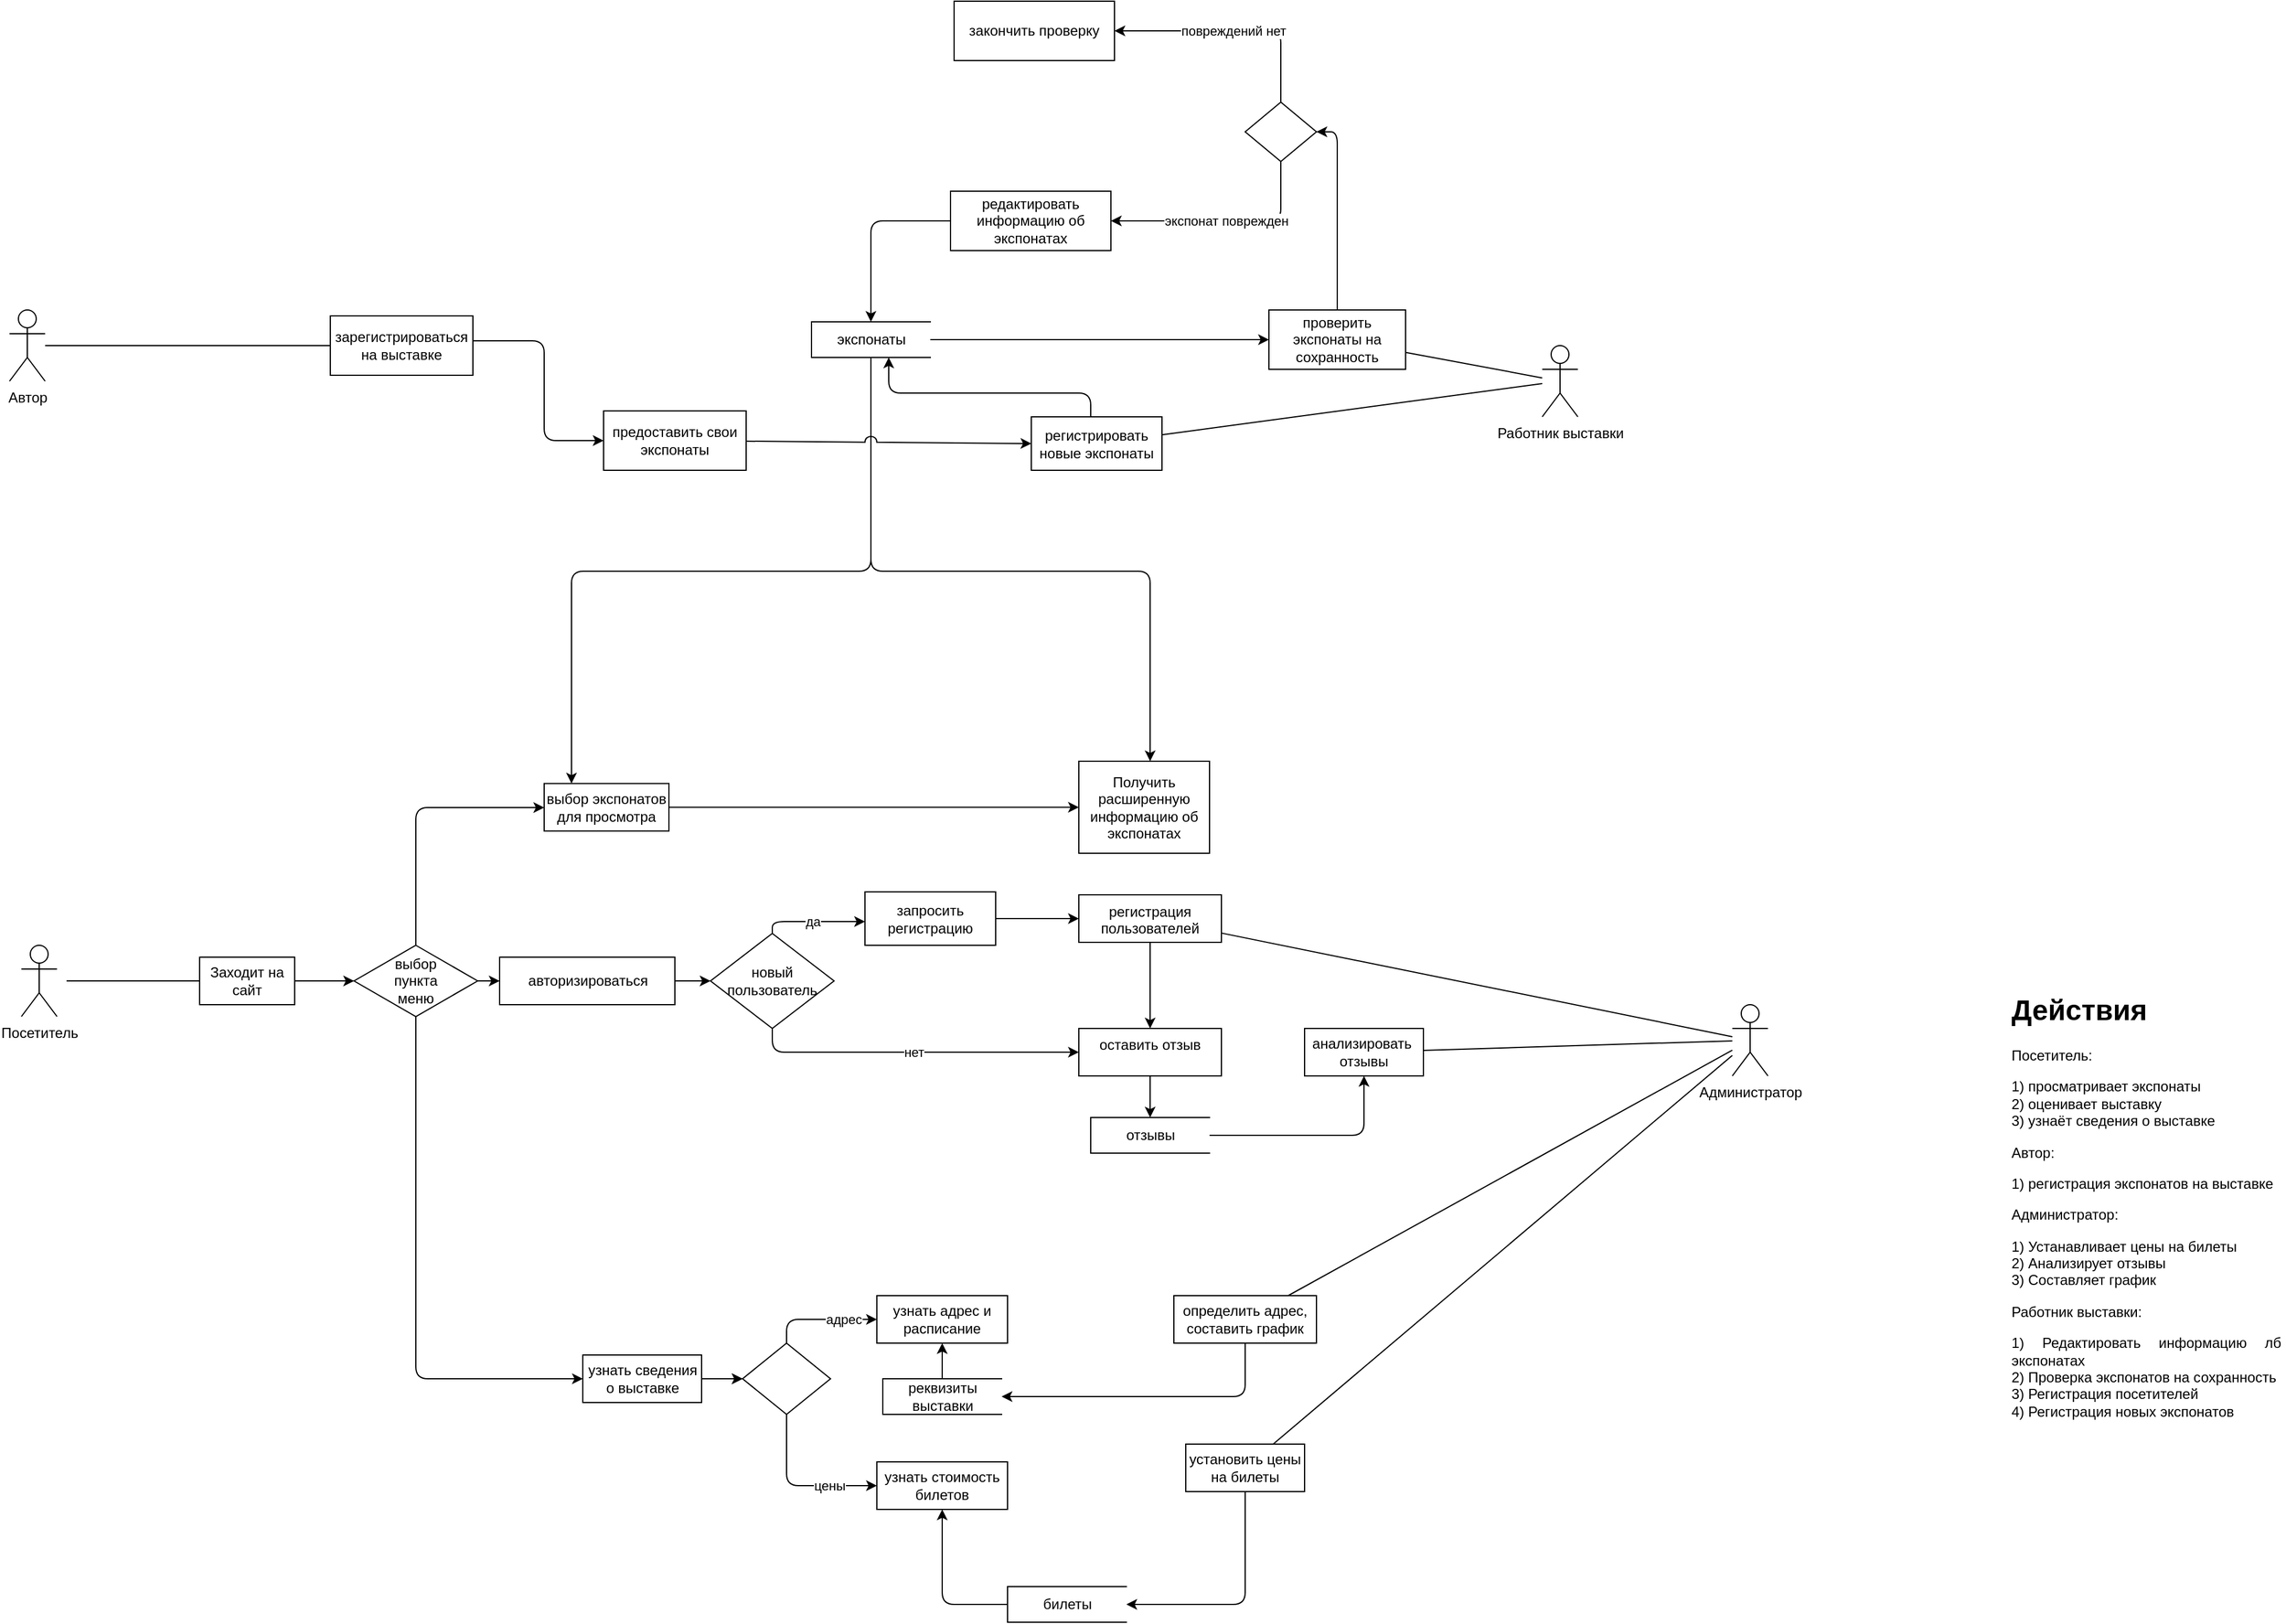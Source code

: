 <mxfile version="15.5.0" type="github" pages="2">
  <diagram id="r_qnH1HllNbgKLjlJHCZ" name="Page-1">
    <mxGraphModel dx="2048" dy="1845" grid="1" gridSize="10" guides="1" tooltips="1" connect="1" arrows="1" fold="1" page="1" pageScale="1" pageWidth="827" pageHeight="1169" math="0" shadow="0">
      <root>
        <mxCell id="0" />
        <mxCell id="1" parent="0" />
        <mxCell id="lHqvFT1bvPYRfDelncX7-1" value="&lt;h1&gt;Действия&lt;/h1&gt;&lt;p&gt;Посетитель:&lt;/p&gt;&lt;p style=&quot;text-align: justify&quot;&gt;&lt;span&gt;1) п&lt;/span&gt;&lt;span&gt;росматривает экспонаты&lt;/span&gt;&lt;br&gt;&lt;span&gt;2) оценивает выставку&lt;/span&gt;&lt;br&gt;&lt;span&gt;3) узнаёт сведения о выставке&lt;/span&gt;&lt;br&gt;&lt;/p&gt;&lt;p style=&quot;text-align: justify&quot;&gt;&lt;span&gt;Автор:&lt;/span&gt;&lt;/p&gt;&lt;p style=&quot;text-align: justify&quot;&gt;&lt;span&gt;1) регистрация экспонатов на выставке&lt;/span&gt;&lt;/p&gt;&lt;p style=&quot;text-align: justify&quot;&gt;&lt;span&gt;Администратор:&lt;/span&gt;&lt;/p&gt;&lt;p style=&quot;text-align: justify&quot;&gt;&lt;/p&gt;&lt;div style=&quot;text-align: justify&quot;&gt;&lt;span style=&quot;text-align: left&quot;&gt;1) Устанавливает цены на билеты&lt;/span&gt;&lt;br&gt;&lt;span&gt;2) Анализирует отзывы&lt;/span&gt;&lt;br&gt;&lt;span style=&quot;text-align: left&quot;&gt;3) Составляет график&lt;/span&gt;&lt;/div&gt;&lt;p style=&quot;text-align: justify&quot;&gt;&lt;span style=&quot;text-align: left&quot;&gt;Работник выставки:&lt;/span&gt;&lt;/p&gt;&lt;p style=&quot;text-align: justify&quot;&gt;&lt;span style=&quot;text-align: left&quot;&gt;1) Редактировать информацию лб экспонатах&lt;/span&gt;&lt;br&gt;&lt;span style=&quot;text-align: left&quot;&gt;2) Проверка экспонатов на сохранность&lt;/span&gt;&lt;br&gt;&lt;span style=&quot;text-align: left&quot;&gt;3) Регистрация посетителей&lt;/span&gt;&lt;br&gt;&lt;span style=&quot;text-align: left&quot;&gt;4) Регистрация новых экспонатов&lt;/span&gt;&lt;br&gt;&lt;/p&gt;&lt;p&gt;&lt;/p&gt;&lt;p&gt;&lt;/p&gt;" style="text;html=1;strokeColor=none;fillColor=none;spacing=5;spacingTop=-20;whiteSpace=wrap;overflow=hidden;rounded=0;hachureGap=4;pointerEvents=0;" parent="1" vertex="1">
          <mxGeometry x="1580" y="160" width="235" height="490" as="geometry" />
        </mxCell>
        <mxCell id="lHqvFT1bvPYRfDelncX7-2" value="Посетитель" style="shape=umlActor;verticalLabelPosition=bottom;verticalAlign=top;html=1;outlineConnect=0;hachureGap=4;pointerEvents=0;" parent="1" vertex="1">
          <mxGeometry x="-90" y="125" width="30" height="60" as="geometry" />
        </mxCell>
        <mxCell id="lHqvFT1bvPYRfDelncX7-4" value="Заходит на сайт" style="rounded=0;whiteSpace=wrap;html=1;hachureGap=4;pointerEvents=0;strokeWidth=1;" parent="1" vertex="1">
          <mxGeometry x="60" y="135" width="80" height="40" as="geometry" />
        </mxCell>
        <mxCell id="lHqvFT1bvPYRfDelncX7-7" value="" style="endArrow=none;html=1;startSize=14;endSize=14;sourcePerimeterSpacing=8;" parent="1" source="lHqvFT1bvPYRfDelncX7-2" target="lHqvFT1bvPYRfDelncX7-4" edge="1">
          <mxGeometry width="50" height="50" relative="1" as="geometry">
            <mxPoint x="78" y="135" as="sourcePoint" />
            <mxPoint x="150" y="135" as="targetPoint" />
          </mxGeometry>
        </mxCell>
        <mxCell id="sl1VM2rF2HRLAQbvGdmn-1" value="" style="edgeStyle=orthogonalEdgeStyle;orthogonalLoop=1;jettySize=auto;html=1;endArrow=classic;endFill=1;" parent="1" source="lHqvFT1bvPYRfDelncX7-8" target="r-15waiu_1S-d-hb9AJj-9" edge="1">
          <mxGeometry relative="1" as="geometry" />
        </mxCell>
        <mxCell id="lHqvFT1bvPYRfDelncX7-8" value="узнать сведения о выставке" style="rounded=0;whiteSpace=wrap;html=1;hachureGap=4;pointerEvents=0;strokeWidth=1;" parent="1" vertex="1">
          <mxGeometry x="382.5" y="470" width="100" height="40" as="geometry" />
        </mxCell>
        <mxCell id="r-15waiu_1S-d-hb9AJj-3" value="" style="endArrow=classic;html=1;endFill=1;edgeStyle=orthogonalEdgeStyle;" parent="1" source="c1FEFGugaIV8QcKKH6_m-8" target="lHqvFT1bvPYRfDelncX7-8" edge="1">
          <mxGeometry width="50" height="50" relative="1" as="geometry">
            <mxPoint x="250" y="200" as="sourcePoint" />
            <mxPoint x="400" y="300" as="targetPoint" />
            <Array as="points">
              <mxPoint x="242" y="490" />
            </Array>
          </mxGeometry>
        </mxCell>
        <mxCell id="r-15waiu_1S-d-hb9AJj-6" value="узнать стоимость билетов" style="rounded=0;whiteSpace=wrap;html=1;hachureGap=4;pointerEvents=0;strokeWidth=1;" parent="1" vertex="1">
          <mxGeometry x="630" y="560" width="110" height="40" as="geometry" />
        </mxCell>
        <mxCell id="r-15waiu_1S-d-hb9AJj-7" value="узнать адрес и расписание" style="rounded=0;whiteSpace=wrap;html=1;hachureGap=4;pointerEvents=0;strokeWidth=1;" parent="1" vertex="1">
          <mxGeometry x="630" y="420" width="110" height="40" as="geometry" />
        </mxCell>
        <mxCell id="r-15waiu_1S-d-hb9AJj-9" value="" style="strokeWidth=1;html=1;shape=mxgraph.flowchart.decision;whiteSpace=wrap;" parent="1" vertex="1">
          <mxGeometry x="517" y="460" width="74" height="60" as="geometry" />
        </mxCell>
        <mxCell id="r-15waiu_1S-d-hb9AJj-10" value="" style="endArrow=classic;html=1;edgeStyle=orthogonalEdgeStyle;" parent="1" source="lHqvFT1bvPYRfDelncX7-8" target="r-15waiu_1S-d-hb9AJj-9" edge="1">
          <mxGeometry width="50" height="50" relative="1" as="geometry">
            <mxPoint x="490" y="600" as="sourcePoint" />
            <mxPoint x="520" y="490" as="targetPoint" />
          </mxGeometry>
        </mxCell>
        <mxCell id="r-15waiu_1S-d-hb9AJj-12" value="адрес" style="endArrow=classic;html=1;rounded=1;edgeStyle=orthogonalEdgeStyle;" parent="1" source="r-15waiu_1S-d-hb9AJj-9" target="r-15waiu_1S-d-hb9AJj-7" edge="1">
          <mxGeometry x="0.412" relative="1" as="geometry">
            <mxPoint x="554" y="460" as="sourcePoint" />
            <mxPoint x="560" y="570" as="targetPoint" />
            <Array as="points">
              <mxPoint x="554" y="440" />
            </Array>
            <mxPoint as="offset" />
          </mxGeometry>
        </mxCell>
        <mxCell id="r-15waiu_1S-d-hb9AJj-15" value="цены" style="endArrow=classic;html=1;rounded=1;edgeStyle=orthogonalEdgeStyle;" parent="1" source="r-15waiu_1S-d-hb9AJj-9" target="r-15waiu_1S-d-hb9AJj-6" edge="1">
          <mxGeometry x="0.412" relative="1" as="geometry">
            <mxPoint x="460" y="570" as="sourcePoint" />
            <mxPoint x="560" y="570" as="targetPoint" />
            <Array as="points">
              <mxPoint x="554" y="580" />
            </Array>
            <mxPoint as="offset" />
          </mxGeometry>
        </mxCell>
        <mxCell id="r-15waiu_1S-d-hb9AJj-18" value="" style="endArrow=classic;html=1;fontSize=12;endFill=1;edgeStyle=orthogonalEdgeStyle;" parent="1" source="lHqvFT1bvPYRfDelncX7-4" target="c1FEFGugaIV8QcKKH6_m-8" edge="1">
          <mxGeometry width="50" height="50" relative="1" as="geometry">
            <mxPoint x="340" y="245" as="sourcePoint" />
            <mxPoint x="270" y="135" as="targetPoint" />
          </mxGeometry>
        </mxCell>
        <mxCell id="r-15waiu_1S-d-hb9AJj-20" value="авторизироваться" style="rounded=0;whiteSpace=wrap;html=1;hachureGap=4;pointerEvents=0;strokeWidth=1;" parent="1" vertex="1">
          <mxGeometry x="312.5" y="135" width="147.5" height="40" as="geometry" />
        </mxCell>
        <mxCell id="r-15waiu_1S-d-hb9AJj-22" value="выбор экспонатов для просмотра" style="rounded=0;whiteSpace=wrap;html=1;hachureGap=4;pointerEvents=0;strokeWidth=1;" parent="1" vertex="1">
          <mxGeometry x="350" y="-11.25" width="105" height="40" as="geometry" />
        </mxCell>
        <mxCell id="r-15waiu_1S-d-hb9AJj-24" value="" style="endArrow=classic;html=1;fontSize=12;edgeStyle=orthogonalEdgeStyle;" parent="1" source="r-15waiu_1S-d-hb9AJj-25" target="r-15waiu_1S-d-hb9AJj-22" edge="1">
          <mxGeometry width="50" height="50" relative="1" as="geometry">
            <mxPoint x="360.278" y="42.5" as="sourcePoint" />
            <mxPoint x="395" y="-27.5" as="targetPoint" />
            <Array as="points">
              <mxPoint x="625" y="-190" />
              <mxPoint x="373" y="-190" />
            </Array>
          </mxGeometry>
        </mxCell>
        <mxCell id="85DmUei8049jXZ2GYsxg-7" style="edgeStyle=orthogonalEdgeStyle;orthogonalLoop=1;jettySize=auto;html=1;endFill=1;" parent="1" source="r-15waiu_1S-d-hb9AJj-25" target="3kWsDrp7f7O6ou7B2QP6-20" edge="1">
          <mxGeometry relative="1" as="geometry" />
        </mxCell>
        <mxCell id="r-15waiu_1S-d-hb9AJj-25" value="экспонаты" style="html=1;dashed=0;whitespace=wrap;shape=partialRectangle;right=0;fontSize=12;strokeWidth=1;" parent="1" vertex="1">
          <mxGeometry x="575" y="-400" width="100" height="30" as="geometry" />
        </mxCell>
        <mxCell id="r-15waiu_1S-d-hb9AJj-33" value="" style="endArrow=classic;html=1;fontSize=11;edgeStyle=orthogonalEdgeStyle;" parent="1" source="r-15waiu_1S-d-hb9AJj-22" target="3kWsDrp7f7O6ou7B2QP6-3" edge="1">
          <mxGeometry width="50" height="50" relative="1" as="geometry">
            <mxPoint x="345" y="-27.5" as="sourcePoint" />
            <mxPoint x="452" y="-77.5" as="targetPoint" />
          </mxGeometry>
        </mxCell>
        <mxCell id="r-15waiu_1S-d-hb9AJj-36" value="Автор" style="shape=umlActor;verticalLabelPosition=bottom;verticalAlign=top;html=1;outlineConnect=0;fontSize=12;strokeWidth=1;" parent="1" vertex="1">
          <mxGeometry x="-100" y="-410" width="30" height="60" as="geometry" />
        </mxCell>
        <mxCell id="r-15waiu_1S-d-hb9AJj-38" value="" style="endArrow=none;html=1;fontSize=12;endFill=0;" parent="1" source="r-15waiu_1S-d-hb9AJj-36" target="r-15waiu_1S-d-hb9AJj-41" edge="1">
          <mxGeometry width="50" height="50" relative="1" as="geometry">
            <mxPoint x="120" y="-380" as="sourcePoint" />
            <mxPoint x="275" y="-53.895" as="targetPoint" />
          </mxGeometry>
        </mxCell>
        <mxCell id="r-15waiu_1S-d-hb9AJj-41" value="зарегистрироваться на выставке" style="rounded=0;whiteSpace=wrap;html=1;hachureGap=4;pointerEvents=0;strokeWidth=1;" parent="1" vertex="1">
          <mxGeometry x="170" y="-405" width="120" height="50" as="geometry" />
        </mxCell>
        <mxCell id="91sg-GzbIH8BGs3r1V0l-6" value="" style="orthogonalLoop=1;jettySize=auto;html=1;endArrow=none;endFill=0;" parent="1" source="r-15waiu_1S-d-hb9AJj-58" target="91sg-GzbIH8BGs3r1V0l-5" edge="1">
          <mxGeometry relative="1" as="geometry" />
        </mxCell>
        <mxCell id="r-15waiu_1S-d-hb9AJj-58" value="Администратор" style="shape=umlActor;verticalLabelPosition=bottom;verticalAlign=top;html=1;outlineConnect=0;fontSize=12;strokeWidth=1;" parent="1" vertex="1">
          <mxGeometry x="1350" y="175" width="30" height="60" as="geometry" />
        </mxCell>
        <mxCell id="r-15waiu_1S-d-hb9AJj-61" value="" style="endArrow=none;html=1;fontSize=12;endFill=0;" parent="1" source="r-15waiu_1S-d-hb9AJj-58" target="r-15waiu_1S-d-hb9AJj-62" edge="1">
          <mxGeometry width="50" height="50" relative="1" as="geometry">
            <mxPoint x="860" y="240" as="sourcePoint" />
            <mxPoint x="930" y="170" as="targetPoint" />
          </mxGeometry>
        </mxCell>
        <mxCell id="r-15waiu_1S-d-hb9AJj-62" value="установить цены&lt;br&gt;на билеты" style="rounded=0;whiteSpace=wrap;html=1;hachureGap=4;pointerEvents=0;strokeWidth=1;" parent="1" vertex="1">
          <mxGeometry x="890" y="545" width="100" height="40" as="geometry" />
        </mxCell>
        <mxCell id="r-15waiu_1S-d-hb9AJj-64" value="" style="endArrow=none;html=1;fontSize=12;endFill=0;" parent="1" source="r-15waiu_1S-d-hb9AJj-58" target="r-15waiu_1S-d-hb9AJj-65" edge="1">
          <mxGeometry width="50" height="50" relative="1" as="geometry">
            <mxPoint x="880" y="110" as="sourcePoint" />
            <mxPoint x="930" y="100" as="targetPoint" />
          </mxGeometry>
        </mxCell>
        <mxCell id="r-15waiu_1S-d-hb9AJj-65" value="анализировать&amp;nbsp;&lt;br&gt;отзывы" style="rounded=0;whiteSpace=wrap;html=1;hachureGap=4;pointerEvents=0;strokeWidth=1;" parent="1" vertex="1">
          <mxGeometry x="990" y="195" width="100" height="40" as="geometry" />
        </mxCell>
        <mxCell id="r-15waiu_1S-d-hb9AJj-67" value="" style="endArrow=none;html=1;fontSize=12;endFill=0;" parent="1" source="r-15waiu_1S-d-hb9AJj-58" target="r-15waiu_1S-d-hb9AJj-68" edge="1">
          <mxGeometry width="50" height="50" relative="1" as="geometry">
            <mxPoint x="760" y="390" as="sourcePoint" />
            <mxPoint x="920" y="321" as="targetPoint" />
          </mxGeometry>
        </mxCell>
        <mxCell id="r-15waiu_1S-d-hb9AJj-68" value="определить адрес, составить график" style="rounded=0;whiteSpace=wrap;html=1;hachureGap=4;pointerEvents=0;strokeWidth=1;" parent="1" vertex="1">
          <mxGeometry x="880" y="420" width="120" height="40" as="geometry" />
        </mxCell>
        <mxCell id="3kWsDrp7f7O6ou7B2QP6-3" value="Получить расширенную информацию об экспонатах" style="rounded=0;whiteSpace=wrap;html=1;hachureGap=4;pointerEvents=0;strokeWidth=1;" parent="1" vertex="1">
          <mxGeometry x="800" y="-30" width="110" height="77.5" as="geometry" />
        </mxCell>
        <mxCell id="3kWsDrp7f7O6ou7B2QP6-14" value="Работник выставки" style="shape=umlActor;verticalLabelPosition=bottom;verticalAlign=top;html=1;outlineConnect=0;fontSize=12;strokeWidth=1;" parent="1" vertex="1">
          <mxGeometry x="1190" y="-380" width="30" height="60" as="geometry" />
        </mxCell>
        <mxCell id="3kWsDrp7f7O6ou7B2QP6-15" value="" style="endArrow=none;html=1;fontSize=12;endFill=0;" parent="1" source="3kWsDrp7f7O6ou7B2QP6-14" target="3kWsDrp7f7O6ou7B2QP6-16" edge="1">
          <mxGeometry width="50" height="50" relative="1" as="geometry">
            <mxPoint x="995" y="-176.935" as="sourcePoint" />
            <mxPoint x="905" y="-340" as="targetPoint" />
          </mxGeometry>
        </mxCell>
        <mxCell id="3kWsDrp7f7O6ou7B2QP6-16" value="регистрировать новые экспонаты" style="rounded=0;whiteSpace=wrap;html=1;hachureGap=4;pointerEvents=0;strokeWidth=1;" parent="1" vertex="1">
          <mxGeometry x="760" y="-320" width="110" height="45" as="geometry" />
        </mxCell>
        <mxCell id="85DmUei8049jXZ2GYsxg-12" style="edgeStyle=orthogonalEdgeStyle;orthogonalLoop=1;jettySize=auto;html=1;endFill=1;" parent="1" source="3kWsDrp7f7O6ou7B2QP6-18" target="r-15waiu_1S-d-hb9AJj-25" edge="1">
          <mxGeometry relative="1" as="geometry" />
        </mxCell>
        <mxCell id="3kWsDrp7f7O6ou7B2QP6-18" value="редактировать информацию об экспонатах" style="rounded=0;whiteSpace=wrap;html=1;hachureGap=4;pointerEvents=0;strokeWidth=1;" parent="1" vertex="1">
          <mxGeometry x="692" y="-510" width="135" height="50" as="geometry" />
        </mxCell>
        <mxCell id="3kWsDrp7f7O6ou7B2QP6-19" value="" style="endArrow=none;html=1;fontSize=12;endFill=0;" parent="1" source="3kWsDrp7f7O6ou7B2QP6-14" target="3kWsDrp7f7O6ou7B2QP6-20" edge="1">
          <mxGeometry width="50" height="50" relative="1" as="geometry">
            <mxPoint x="995" y="-190" as="sourcePoint" />
            <mxPoint x="895" y="-189" as="targetPoint" />
          </mxGeometry>
        </mxCell>
        <mxCell id="3kWsDrp7f7O6ou7B2QP6-29" value="" style="endArrow=classic;html=1;edgeStyle=orthogonalEdgeStyle;" parent="1" source="r-15waiu_1S-d-hb9AJj-62" target="85DmUei8049jXZ2GYsxg-18" edge="1">
          <mxGeometry width="50" height="50" relative="1" as="geometry">
            <mxPoint x="690" y="440" as="sourcePoint" />
            <mxPoint x="430" y="580" as="targetPoint" />
            <Array as="points">
              <mxPoint x="940" y="680" />
            </Array>
          </mxGeometry>
        </mxCell>
        <mxCell id="3kWsDrp7f7O6ou7B2QP6-30" value="" style="endArrow=classic;html=1;jumpStyle=arc;jumpSize=10;edgeStyle=orthogonalEdgeStyle;" parent="1" source="r-15waiu_1S-d-hb9AJj-68" target="85DmUei8049jXZ2GYsxg-16" edge="1">
          <mxGeometry width="50" height="50" relative="1" as="geometry">
            <mxPoint x="690" y="430" as="sourcePoint" />
            <mxPoint x="740" y="380" as="targetPoint" />
            <Array as="points">
              <mxPoint x="940" y="505" />
            </Array>
          </mxGeometry>
        </mxCell>
        <mxCell id="3kWsDrp7f7O6ou7B2QP6-32" value="" style="endArrow=classic;html=1;edgeStyle=orthogonalEdgeStyle;" parent="1" source="r-15waiu_1S-d-hb9AJj-25" target="3kWsDrp7f7O6ou7B2QP6-3" edge="1">
          <mxGeometry width="50" height="50" relative="1" as="geometry">
            <mxPoint x="570" y="40" as="sourcePoint" />
            <mxPoint x="620" y="-10" as="targetPoint" />
            <Array as="points">
              <mxPoint x="625" y="-190" />
              <mxPoint x="860" y="-190" />
            </Array>
          </mxGeometry>
        </mxCell>
        <mxCell id="3kWsDrp7f7O6ou7B2QP6-33" value="" style="endArrow=classic;html=1;endFill=1;edgeStyle=orthogonalEdgeStyle;" parent="1" source="c1FEFGugaIV8QcKKH6_m-8" target="r-15waiu_1S-d-hb9AJj-22" edge="1">
          <mxGeometry width="50" height="50" relative="1" as="geometry">
            <mxPoint x="570" y="40" as="sourcePoint" />
            <mxPoint x="620" y="-10" as="targetPoint" />
            <Array as="points">
              <mxPoint x="242" y="9" />
            </Array>
          </mxGeometry>
        </mxCell>
        <mxCell id="c1FEFGugaIV8QcKKH6_m-9" style="edgeStyle=orthogonalEdgeStyle;orthogonalLoop=1;jettySize=auto;html=1;endArrow=classic;endFill=1;" parent="1" source="c1FEFGugaIV8QcKKH6_m-8" target="r-15waiu_1S-d-hb9AJj-20" edge="1">
          <mxGeometry relative="1" as="geometry" />
        </mxCell>
        <mxCell id="c1FEFGugaIV8QcKKH6_m-8" value="выбор&lt;br&gt;пункта&lt;br&gt;меню" style="strokeWidth=1;html=1;shape=mxgraph.flowchart.decision;whiteSpace=wrap;" parent="1" vertex="1">
          <mxGeometry x="190" y="125" width="104" height="60" as="geometry" />
        </mxCell>
        <mxCell id="91sg-GzbIH8BGs3r1V0l-1" value="" style="endArrow=classic;html=1;fontSize=12;endFill=1;edgeStyle=orthogonalEdgeStyle;" parent="1" source="r-15waiu_1S-d-hb9AJj-20" target="91sg-GzbIH8BGs3r1V0l-2" edge="1">
          <mxGeometry width="50" height="50" relative="1" as="geometry">
            <mxPoint x="470.0" y="155.0" as="sourcePoint" />
            <mxPoint x="600" y="135" as="targetPoint" />
          </mxGeometry>
        </mxCell>
        <mxCell id="91sg-GzbIH8BGs3r1V0l-3" value="да" style="edgeStyle=orthogonalEdgeStyle;orthogonalLoop=1;jettySize=auto;html=1;endArrow=classic;endFill=1;" parent="1" source="91sg-GzbIH8BGs3r1V0l-2" edge="1">
          <mxGeometry relative="1" as="geometry">
            <mxPoint x="620" y="105.0" as="targetPoint" />
            <Array as="points">
              <mxPoint x="542" y="105" />
            </Array>
          </mxGeometry>
        </mxCell>
        <mxCell id="91sg-GzbIH8BGs3r1V0l-9" value="нет" style="edgeStyle=orthogonalEdgeStyle;orthogonalLoop=1;jettySize=auto;html=1;endFill=1;" parent="1" source="91sg-GzbIH8BGs3r1V0l-2" target="91sg-GzbIH8BGs3r1V0l-11" edge="1">
          <mxGeometry relative="1" as="geometry">
            <mxPoint x="930" y="215" as="targetPoint" />
            <Array as="points">
              <mxPoint x="542" y="215" />
              <mxPoint x="860" y="215" />
            </Array>
          </mxGeometry>
        </mxCell>
        <mxCell id="91sg-GzbIH8BGs3r1V0l-2" value="новый пользователь" style="strokeWidth=1;html=1;shape=mxgraph.flowchart.decision;whiteSpace=wrap;" parent="1" vertex="1">
          <mxGeometry x="490" y="115" width="104" height="80" as="geometry" />
        </mxCell>
        <mxCell id="91sg-GzbIH8BGs3r1V0l-8" style="edgeStyle=orthogonalEdgeStyle;orthogonalLoop=1;jettySize=auto;html=1;endFill=1;" parent="1" source="91sg-GzbIH8BGs3r1V0l-4" target="91sg-GzbIH8BGs3r1V0l-5" edge="1">
          <mxGeometry relative="1" as="geometry" />
        </mxCell>
        <mxCell id="91sg-GzbIH8BGs3r1V0l-4" value="запросить регистрацию" style="rounded=0;whiteSpace=wrap;html=1;hachureGap=4;pointerEvents=0;strokeWidth=1;" parent="1" vertex="1">
          <mxGeometry x="620" y="80" width="110" height="45" as="geometry" />
        </mxCell>
        <mxCell id="91sg-GzbIH8BGs3r1V0l-10" style="edgeStyle=orthogonalEdgeStyle;orthogonalLoop=1;jettySize=auto;html=1;endFill=1;" parent="1" source="91sg-GzbIH8BGs3r1V0l-5" target="91sg-GzbIH8BGs3r1V0l-11" edge="1">
          <mxGeometry relative="1" as="geometry">
            <mxPoint x="970" y="175" as="targetPoint" />
            <Array as="points" />
          </mxGeometry>
        </mxCell>
        <mxCell id="91sg-GzbIH8BGs3r1V0l-5" value="регистрация пользователей" style="whiteSpace=wrap;html=1;verticalAlign=top;strokeWidth=1;" parent="1" vertex="1">
          <mxGeometry x="800" y="82.5" width="120" height="40" as="geometry" />
        </mxCell>
        <mxCell id="oRSL9_nRXSis95aMJK06-3" style="edgeStyle=orthogonalEdgeStyle;rounded=0;orthogonalLoop=1;jettySize=auto;html=1;" edge="1" parent="1" source="91sg-GzbIH8BGs3r1V0l-11" target="oRSL9_nRXSis95aMJK06-2">
          <mxGeometry relative="1" as="geometry">
            <mxPoint x="860" y="285" as="targetPoint" />
          </mxGeometry>
        </mxCell>
        <mxCell id="91sg-GzbIH8BGs3r1V0l-11" value="оставить отзыв" style="whiteSpace=wrap;html=1;verticalAlign=top;strokeWidth=1;" parent="1" vertex="1">
          <mxGeometry x="800" y="195" width="120" height="40" as="geometry" />
        </mxCell>
        <mxCell id="7QyCOx7dUA0_X3-XsU_J-3" style="edgeStyle=orthogonalEdgeStyle;jumpStyle=arc;jumpSize=10;orthogonalLoop=1;jettySize=auto;html=1;" parent="1" source="r-15waiu_1S-d-hb9AJj-41" target="7QyCOx7dUA0_X3-XsU_J-8" edge="1">
          <mxGeometry relative="1" as="geometry">
            <mxPoint x="290" y="-384" as="sourcePoint" />
            <mxPoint x="391" y="-300" as="targetPoint" />
            <Array as="points">
              <mxPoint x="350" y="-384" />
              <mxPoint x="350" y="-300" />
            </Array>
          </mxGeometry>
        </mxCell>
        <mxCell id="85DmUei8049jXZ2GYsxg-6" style="edgeStyle=orthogonalEdgeStyle;orthogonalLoop=1;jettySize=auto;html=1;endFill=1;" parent="1" source="3kWsDrp7f7O6ou7B2QP6-20" target="85DmUei8049jXZ2GYsxg-5" edge="1">
          <mxGeometry relative="1" as="geometry">
            <Array as="points">
              <mxPoint x="1017" y="-560" />
            </Array>
          </mxGeometry>
        </mxCell>
        <mxCell id="3kWsDrp7f7O6ou7B2QP6-20" value="проверить экспонаты на сохранность" style="rounded=0;whiteSpace=wrap;html=1;hachureGap=4;pointerEvents=0;strokeWidth=1;" parent="1" vertex="1">
          <mxGeometry x="960" y="-410" width="115" height="50" as="geometry" />
        </mxCell>
        <mxCell id="85DmUei8049jXZ2GYsxg-8" value="повреждений нет" style="edgeStyle=orthogonalEdgeStyle;orthogonalLoop=1;jettySize=auto;html=1;endFill=1;" parent="1" source="85DmUei8049jXZ2GYsxg-5" target="85DmUei8049jXZ2GYsxg-9" edge="1">
          <mxGeometry relative="1" as="geometry">
            <mxPoint x="890" y="-670" as="targetPoint" />
            <Array as="points">
              <mxPoint x="970" y="-645" />
            </Array>
          </mxGeometry>
        </mxCell>
        <mxCell id="85DmUei8049jXZ2GYsxg-10" value="экспонат поврежден" style="edgeStyle=orthogonalEdgeStyle;orthogonalLoop=1;jettySize=auto;html=1;endFill=1;" parent="1" source="85DmUei8049jXZ2GYsxg-5" target="3kWsDrp7f7O6ou7B2QP6-18" edge="1">
          <mxGeometry relative="1" as="geometry">
            <Array as="points">
              <mxPoint x="970" y="-485" />
            </Array>
          </mxGeometry>
        </mxCell>
        <mxCell id="85DmUei8049jXZ2GYsxg-5" value="" style="shape=rhombus;html=1;dashed=0;whitespace=wrap;perimeter=rhombusPerimeter;" parent="1" vertex="1">
          <mxGeometry x="940" y="-585" width="60" height="50" as="geometry" />
        </mxCell>
        <mxCell id="85DmUei8049jXZ2GYsxg-9" value="закончить проверку" style="rounded=0;whiteSpace=wrap;html=1;hachureGap=4;pointerEvents=0;strokeWidth=1;" parent="1" vertex="1">
          <mxGeometry x="695" y="-670" width="135" height="50" as="geometry" />
        </mxCell>
        <mxCell id="85DmUei8049jXZ2GYsxg-17" style="edgeStyle=orthogonalEdgeStyle;orthogonalLoop=1;jettySize=auto;html=1;endFill=1;" parent="1" source="85DmUei8049jXZ2GYsxg-16" target="r-15waiu_1S-d-hb9AJj-7" edge="1">
          <mxGeometry relative="1" as="geometry" />
        </mxCell>
        <mxCell id="85DmUei8049jXZ2GYsxg-16" value="реквизиты&lt;br&gt;выставки" style="html=1;dashed=0;whitespace=wrap;shape=partialRectangle;right=0;" parent="1" vertex="1">
          <mxGeometry x="635" y="490" width="100" height="30" as="geometry" />
        </mxCell>
        <mxCell id="85DmUei8049jXZ2GYsxg-19" style="edgeStyle=orthogonalEdgeStyle;orthogonalLoop=1;jettySize=auto;html=1;endFill=1;" parent="1" source="85DmUei8049jXZ2GYsxg-18" target="r-15waiu_1S-d-hb9AJj-6" edge="1">
          <mxGeometry relative="1" as="geometry">
            <Array as="points">
              <mxPoint x="685" y="680" />
            </Array>
          </mxGeometry>
        </mxCell>
        <mxCell id="85DmUei8049jXZ2GYsxg-18" value="билеты" style="html=1;dashed=0;whitespace=wrap;shape=partialRectangle;right=0;" parent="1" vertex="1">
          <mxGeometry x="740" y="665" width="100" height="30" as="geometry" />
        </mxCell>
        <mxCell id="7QyCOx7dUA0_X3-XsU_J-4" style="jumpStyle=arc;jumpSize=10;orthogonalLoop=1;jettySize=auto;html=1;strokeColor=#000000;fillColor=#f8cecc;entryX=0;entryY=0.5;entryDx=0;entryDy=0;" parent="1" source="7QyCOx7dUA0_X3-XsU_J-8" target="3kWsDrp7f7O6ou7B2QP6-16" edge="1">
          <mxGeometry relative="1" as="geometry">
            <mxPoint x="770" y="-300" as="targetPoint" />
            <mxPoint x="531" y="-299.572" as="sourcePoint" />
          </mxGeometry>
        </mxCell>
        <mxCell id="7QyCOx7dUA0_X3-XsU_J-6" value="" style="endArrow=classic;html=1;strokeColor=#000000;fillColor=#f8cecc;edgeStyle=orthogonalEdgeStyle;" parent="1" source="3kWsDrp7f7O6ou7B2QP6-16" target="r-15waiu_1S-d-hb9AJj-25" edge="1">
          <mxGeometry width="50" height="50" relative="1" as="geometry">
            <mxPoint x="780" y="-200" as="sourcePoint" />
            <mxPoint x="830" y="-250" as="targetPoint" />
            <Array as="points">
              <mxPoint x="810" y="-340" />
              <mxPoint x="640" y="-340" />
            </Array>
          </mxGeometry>
        </mxCell>
        <mxCell id="7QyCOx7dUA0_X3-XsU_J-8" value="предоставить свои экспонаты" style="rounded=0;whiteSpace=wrap;html=1;hachureGap=4;pointerEvents=0;strokeWidth=1;" parent="1" vertex="1">
          <mxGeometry x="400" y="-325" width="120" height="50" as="geometry" />
        </mxCell>
        <mxCell id="7QyCOx7dUA0_X3-XsU_J-9" style="edgeStyle=orthogonalEdgeStyle;jumpStyle=arc;jumpSize=10;orthogonalLoop=1;jettySize=auto;html=1;exitX=0.5;exitY=1;exitDx=0;exitDy=0;strokeColor=#000000;fillColor=#f8cecc;" parent="1" source="r-15waiu_1S-d-hb9AJj-41" target="r-15waiu_1S-d-hb9AJj-41" edge="1">
          <mxGeometry relative="1" as="geometry" />
        </mxCell>
        <mxCell id="oRSL9_nRXSis95aMJK06-6" style="edgeStyle=orthogonalEdgeStyle;rounded=1;orthogonalLoop=1;jettySize=auto;html=1;" edge="1" parent="1" source="oRSL9_nRXSis95aMJK06-2" target="r-15waiu_1S-d-hb9AJj-65">
          <mxGeometry relative="1" as="geometry" />
        </mxCell>
        <mxCell id="oRSL9_nRXSis95aMJK06-2" value="отзывы" style="html=1;dashed=0;whitespace=wrap;shape=partialRectangle;right=0;" vertex="1" parent="1">
          <mxGeometry x="810" y="270" width="100" height="30" as="geometry" />
        </mxCell>
      </root>
    </mxGraphModel>
  </diagram>
  <diagram id="byiYHxiK3h41d5CJGG8O" name="Page-2">
    <mxGraphModel dx="2131" dy="648" grid="1" gridSize="10" guides="1" tooltips="1" connect="1" arrows="1" fold="1" page="1" pageScale="1" pageWidth="1169" pageHeight="827" math="0" shadow="0">
      <root>
        <mxCell id="mgMCdjYTKwE2WRwouTiQ-0" />
        <mxCell id="mgMCdjYTKwE2WRwouTiQ-1" parent="mgMCdjYTKwE2WRwouTiQ-0" />
        <mxCell id="mgMCdjYTKwE2WRwouTiQ-2" value="" style="whiteSpace=wrap;html=1;aspect=fixed;" vertex="1" parent="mgMCdjYTKwE2WRwouTiQ-1">
          <mxGeometry x="-40" y="330" width="230" height="230" as="geometry" />
        </mxCell>
        <mxCell id="mgMCdjYTKwE2WRwouTiQ-3" value="" style="whiteSpace=wrap;html=1;aspect=fixed;" vertex="1" parent="mgMCdjYTKwE2WRwouTiQ-1">
          <mxGeometry x="650" y="330" width="230" height="230" as="geometry" />
        </mxCell>
        <mxCell id="mgMCdjYTKwE2WRwouTiQ-4" value="" style="whiteSpace=wrap;html=1;aspect=fixed;" vertex="1" parent="mgMCdjYTKwE2WRwouTiQ-1">
          <mxGeometry x="190" y="330" width="230" height="230" as="geometry" />
        </mxCell>
        <mxCell id="mgMCdjYTKwE2WRwouTiQ-5" value="" style="whiteSpace=wrap;html=1;aspect=fixed;" vertex="1" parent="mgMCdjYTKwE2WRwouTiQ-1">
          <mxGeometry x="420" y="330" width="230" height="230" as="geometry" />
        </mxCell>
        <mxCell id="5jxVvkTKWkYYJydKkLxZ-3" value="" style="html=1;dashed=0;whitespace=wrap;shape=partialRectangle;right=0;" vertex="1" parent="mgMCdjYTKwE2WRwouTiQ-1">
          <mxGeometry x="150" y="430" width="100" height="30" as="geometry" />
        </mxCell>
        <mxCell id="5jxVvkTKWkYYJydKkLxZ-4" value="" style="html=1;dashed=0;whitespace=wrap;shape=partialRectangle;right=0;" vertex="1" parent="mgMCdjYTKwE2WRwouTiQ-1">
          <mxGeometry x="600" y="430" width="100" height="30" as="geometry" />
        </mxCell>
        <mxCell id="5jxVvkTKWkYYJydKkLxZ-5" value="" style="html=1;dashed=0;whitespace=wrap;shape=partialRectangle;right=0;" vertex="1" parent="mgMCdjYTKwE2WRwouTiQ-1">
          <mxGeometry x="370" y="384" width="100" height="30" as="geometry" />
        </mxCell>
        <mxCell id="5jxVvkTKWkYYJydKkLxZ-6" value="" style="html=1;dashed=0;whitespace=wrap;shape=partialRectangle;right=0;" vertex="1" parent="mgMCdjYTKwE2WRwouTiQ-1">
          <mxGeometry x="370" y="450" width="100" height="30" as="geometry" />
        </mxCell>
      </root>
    </mxGraphModel>
  </diagram>
</mxfile>

